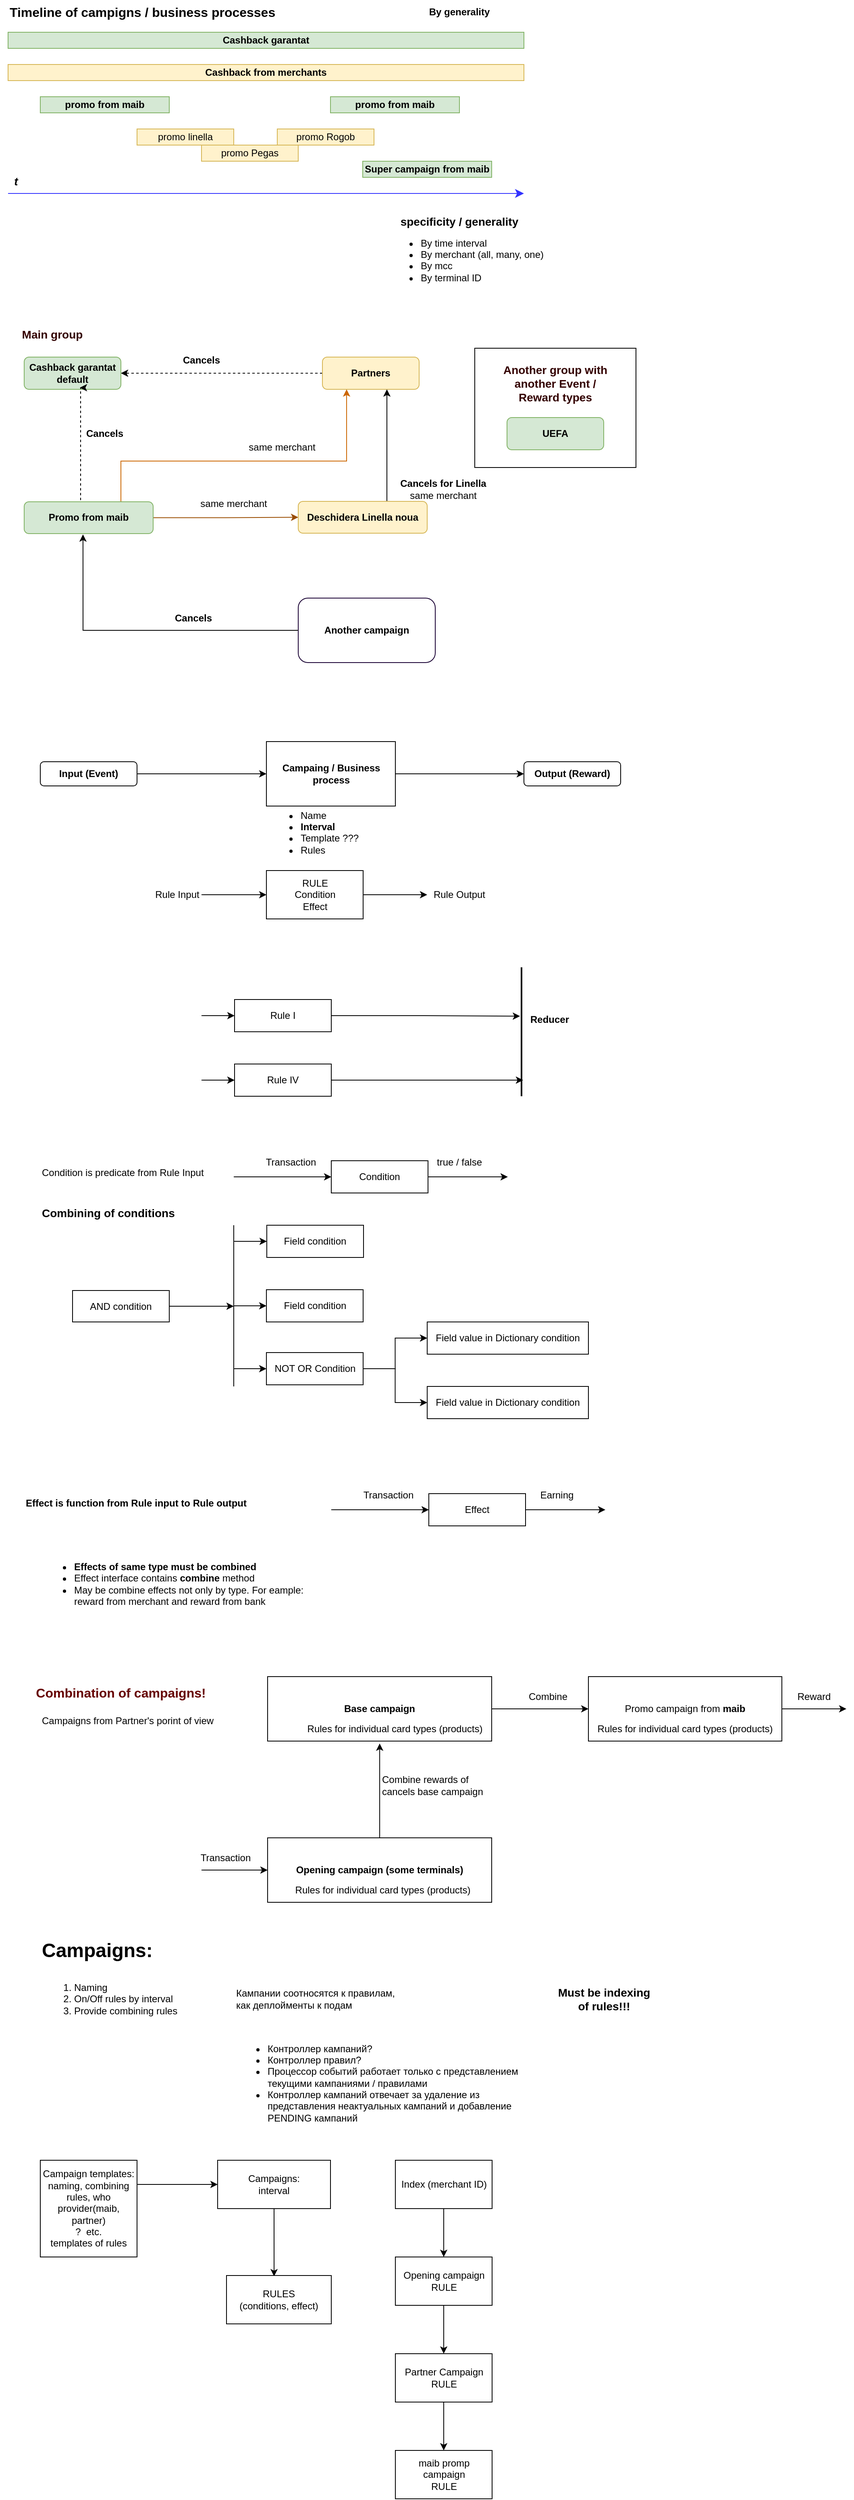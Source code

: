 <mxfile version="21.2.9" type="github">
  <diagram name="Страница 1" id="TAQ5d7j4zBhrqEJKE11E">
    <mxGraphModel dx="1380" dy="807" grid="1" gridSize="10" guides="1" tooltips="1" connect="1" arrows="1" fold="1" page="1" pageScale="1" pageWidth="827" pageHeight="1169" math="0" shadow="0">
      <root>
        <mxCell id="0" />
        <mxCell id="1" parent="0" />
        <mxCell id="bjk2vdLy0Dc0wwWH_pov-1" value="&lt;b&gt;Cashback garantat&lt;/b&gt;" style="rounded=0;whiteSpace=wrap;html=1;fillColor=#d5e8d4;strokeColor=#82b366;" vertex="1" parent="1">
          <mxGeometry x="40" y="80" width="640" height="20" as="geometry" />
        </mxCell>
        <mxCell id="bjk2vdLy0Dc0wwWH_pov-2" value="&lt;b&gt;&lt;font style=&quot;font-size: 16px;&quot;&gt;Timeline of campigns / business processes&lt;/font&gt;&lt;/b&gt;" style="text;html=1;strokeColor=none;fillColor=none;align=left;verticalAlign=middle;whiteSpace=wrap;rounded=0;" vertex="1" parent="1">
          <mxGeometry x="40" y="40" width="340" height="30" as="geometry" />
        </mxCell>
        <mxCell id="bjk2vdLy0Dc0wwWH_pov-3" value="&lt;b&gt;By generality&lt;/b&gt;" style="text;html=1;strokeColor=none;fillColor=none;align=center;verticalAlign=middle;whiteSpace=wrap;rounded=0;" vertex="1" parent="1">
          <mxGeometry x="520" y="40" width="160" height="30" as="geometry" />
        </mxCell>
        <mxCell id="bjk2vdLy0Dc0wwWH_pov-4" value="&lt;b&gt;Cashback from merchants&lt;/b&gt;" style="rounded=0;whiteSpace=wrap;html=1;fillColor=#fff2cc;strokeColor=#d6b656;" vertex="1" parent="1">
          <mxGeometry x="40" y="120" width="640" height="20" as="geometry" />
        </mxCell>
        <mxCell id="bjk2vdLy0Dc0wwWH_pov-5" value="&lt;b&gt;promo from maib&lt;/b&gt;" style="rounded=0;whiteSpace=wrap;html=1;fillColor=#d5e8d4;strokeColor=#82b366;" vertex="1" parent="1">
          <mxGeometry x="80" y="160" width="160" height="20" as="geometry" />
        </mxCell>
        <mxCell id="bjk2vdLy0Dc0wwWH_pov-6" value="&lt;b&gt;promo from maib&lt;/b&gt;" style="rounded=0;whiteSpace=wrap;html=1;fillColor=#d5e8d4;strokeColor=#82b366;" vertex="1" parent="1">
          <mxGeometry x="440" y="160" width="160" height="20" as="geometry" />
        </mxCell>
        <mxCell id="bjk2vdLy0Dc0wwWH_pov-7" value="" style="edgeStyle=elbowEdgeStyle;elbow=horizontal;endArrow=classic;html=1;curved=0;rounded=0;endSize=8;startSize=8;strokeColor=#3333FF;" edge="1" parent="1">
          <mxGeometry width="50" height="50" relative="1" as="geometry">
            <mxPoint x="40" y="280" as="sourcePoint" />
            <mxPoint x="680" y="280" as="targetPoint" />
          </mxGeometry>
        </mxCell>
        <mxCell id="bjk2vdLy0Dc0wwWH_pov-8" value="&lt;b&gt;&lt;i&gt;&lt;font style=&quot;font-size: 14px;&quot;&gt;t&lt;/font&gt;&lt;/i&gt;&lt;/b&gt;" style="text;html=1;strokeColor=none;fillColor=none;align=center;verticalAlign=middle;whiteSpace=wrap;rounded=0;" vertex="1" parent="1">
          <mxGeometry x="40" y="250" width="20" height="30" as="geometry" />
        </mxCell>
        <mxCell id="bjk2vdLy0Dc0wwWH_pov-9" value="promo linella" style="rounded=0;whiteSpace=wrap;html=1;fillColor=#fff2cc;strokeColor=#d6b656;" vertex="1" parent="1">
          <mxGeometry x="200" y="200" width="120" height="20" as="geometry" />
        </mxCell>
        <mxCell id="bjk2vdLy0Dc0wwWH_pov-10" value="promo Pegas" style="rounded=0;whiteSpace=wrap;html=1;fillColor=#fff2cc;strokeColor=#d6b656;" vertex="1" parent="1">
          <mxGeometry x="280" y="220" width="120" height="20" as="geometry" />
        </mxCell>
        <mxCell id="bjk2vdLy0Dc0wwWH_pov-11" value="promo Rogob" style="rounded=0;whiteSpace=wrap;html=1;fillColor=#fff2cc;strokeColor=#d6b656;" vertex="1" parent="1">
          <mxGeometry x="374" y="200" width="120" height="20" as="geometry" />
        </mxCell>
        <mxCell id="bjk2vdLy0Dc0wwWH_pov-12" value="&lt;b&gt;Super campaign from maib&lt;/b&gt;" style="rounded=0;whiteSpace=wrap;html=1;fillColor=#d5e8d4;strokeColor=#82b366;" vertex="1" parent="1">
          <mxGeometry x="480" y="240" width="160" height="20" as="geometry" />
        </mxCell>
        <mxCell id="bjk2vdLy0Dc0wwWH_pov-13" value="&lt;b&gt;&lt;font style=&quot;font-size: 14px;&quot;&gt;specificity / generality&lt;/font&gt;&lt;/b&gt;" style="text;html=1;strokeColor=none;fillColor=none;align=center;verticalAlign=middle;whiteSpace=wrap;rounded=0;" vertex="1" parent="1">
          <mxGeometry x="520" y="300" width="160" height="30" as="geometry" />
        </mxCell>
        <mxCell id="bjk2vdLy0Dc0wwWH_pov-14" value="&lt;ul&gt;&lt;li&gt;By time interval&lt;/li&gt;&lt;li&gt;By merchant (all, many, one)&lt;/li&gt;&lt;li&gt;By mcc&lt;/li&gt;&lt;li&gt;By terminal ID&lt;/li&gt;&lt;/ul&gt;" style="text;strokeColor=none;fillColor=none;html=1;whiteSpace=wrap;verticalAlign=middle;overflow=hidden;" vertex="1" parent="1">
          <mxGeometry x="510" y="320" width="200" height="80" as="geometry" />
        </mxCell>
        <mxCell id="bjk2vdLy0Dc0wwWH_pov-15" value="" style="rounded=0;whiteSpace=wrap;html=1;" vertex="1" parent="1">
          <mxGeometry x="619" y="472" width="200" height="148" as="geometry" />
        </mxCell>
        <mxCell id="bjk2vdLy0Dc0wwWH_pov-16" value="&lt;b&gt;Cashback garantat&lt;br&gt;default&lt;br&gt;&lt;/b&gt;" style="rounded=1;whiteSpace=wrap;html=1;fillColor=#d5e8d4;strokeColor=#82b366;" vertex="1" parent="1">
          <mxGeometry x="60" y="483" width="120" height="40" as="geometry" />
        </mxCell>
        <mxCell id="bjk2vdLy0Dc0wwWH_pov-17" style="edgeStyle=orthogonalEdgeStyle;rounded=0;orthogonalLoop=1;jettySize=auto;html=1;exitX=0;exitY=0.5;exitDx=0;exitDy=0;dashed=1;" edge="1" parent="1" source="bjk2vdLy0Dc0wwWH_pov-18" target="bjk2vdLy0Dc0wwWH_pov-16">
          <mxGeometry relative="1" as="geometry">
            <mxPoint x="380" y="503" as="sourcePoint" />
          </mxGeometry>
        </mxCell>
        <mxCell id="bjk2vdLy0Dc0wwWH_pov-18" value="&lt;b&gt;Partners&lt;/b&gt;" style="rounded=1;whiteSpace=wrap;html=1;fillColor=#fff2cc;strokeColor=#d6b656;" vertex="1" parent="1">
          <mxGeometry x="430" y="483" width="120" height="40" as="geometry" />
        </mxCell>
        <mxCell id="bjk2vdLy0Dc0wwWH_pov-19" value="&lt;b&gt;Cancels&lt;/b&gt;" style="text;html=1;strokeColor=none;fillColor=none;align=center;verticalAlign=middle;whiteSpace=wrap;rounded=0;" vertex="1" parent="1">
          <mxGeometry x="130" y="563" width="60" height="30" as="geometry" />
        </mxCell>
        <mxCell id="bjk2vdLy0Dc0wwWH_pov-20" style="edgeStyle=orthogonalEdgeStyle;rounded=0;orthogonalLoop=1;jettySize=auto;html=1;exitX=0.5;exitY=0;exitDx=0;exitDy=0;entryX=0.575;entryY=0.95;entryDx=0;entryDy=0;entryPerimeter=0;dashed=1;" edge="1" parent="1" source="bjk2vdLy0Dc0wwWH_pov-23" target="bjk2vdLy0Dc0wwWH_pov-16">
          <mxGeometry relative="1" as="geometry">
            <mxPoint x="130" y="532" as="targetPoint" />
            <Array as="points">
              <mxPoint x="130" y="663" />
            </Array>
          </mxGeometry>
        </mxCell>
        <mxCell id="bjk2vdLy0Dc0wwWH_pov-21" style="edgeStyle=orthogonalEdgeStyle;rounded=0;orthogonalLoop=1;jettySize=auto;html=1;entryX=0;entryY=0.5;entryDx=0;entryDy=0;strokeColor=#994C00;" edge="1" parent="1" source="bjk2vdLy0Dc0wwWH_pov-23" target="bjk2vdLy0Dc0wwWH_pov-25">
          <mxGeometry relative="1" as="geometry" />
        </mxCell>
        <mxCell id="bjk2vdLy0Dc0wwWH_pov-22" style="edgeStyle=orthogonalEdgeStyle;rounded=0;orthogonalLoop=1;jettySize=auto;html=1;entryX=0.25;entryY=1;entryDx=0;entryDy=0;strokeColor=#CC6600;" edge="1" parent="1" source="bjk2vdLy0Dc0wwWH_pov-23" target="bjk2vdLy0Dc0wwWH_pov-18">
          <mxGeometry relative="1" as="geometry">
            <Array as="points">
              <mxPoint x="180" y="612" />
              <mxPoint x="460" y="612" />
            </Array>
          </mxGeometry>
        </mxCell>
        <mxCell id="bjk2vdLy0Dc0wwWH_pov-23" value="&lt;b&gt;Promo from maib&lt;/b&gt;" style="rounded=1;whiteSpace=wrap;html=1;fillColor=#d5e8d4;strokeColor=#82b366;" vertex="1" parent="1">
          <mxGeometry x="60" y="662.5" width="160" height="39.5" as="geometry" />
        </mxCell>
        <mxCell id="bjk2vdLy0Dc0wwWH_pov-24" style="edgeStyle=orthogonalEdgeStyle;rounded=0;orthogonalLoop=1;jettySize=auto;html=1;" edge="1" parent="1" source="bjk2vdLy0Dc0wwWH_pov-25" target="bjk2vdLy0Dc0wwWH_pov-18">
          <mxGeometry relative="1" as="geometry">
            <Array as="points">
              <mxPoint x="510" y="582" />
              <mxPoint x="510" y="582" />
            </Array>
          </mxGeometry>
        </mxCell>
        <mxCell id="bjk2vdLy0Dc0wwWH_pov-25" value="&lt;b&gt;Deschidera Linella noua&lt;/b&gt;" style="rounded=1;whiteSpace=wrap;html=1;fillColor=#fff2cc;strokeColor=#d6b656;" vertex="1" parent="1">
          <mxGeometry x="400" y="662" width="160" height="39.5" as="geometry" />
        </mxCell>
        <mxCell id="bjk2vdLy0Dc0wwWH_pov-26" value="&lt;b&gt;Cancels for Linella&lt;/b&gt;&lt;br&gt;same merchant" style="text;html=1;strokeColor=none;fillColor=none;align=center;verticalAlign=middle;whiteSpace=wrap;rounded=0;" vertex="1" parent="1">
          <mxGeometry x="520" y="632" width="120" height="30" as="geometry" />
        </mxCell>
        <mxCell id="bjk2vdLy0Dc0wwWH_pov-27" value="&lt;b&gt;UEFA&lt;/b&gt;" style="rounded=1;whiteSpace=wrap;html=1;fillColor=#d5e8d4;strokeColor=#82b366;" vertex="1" parent="1">
          <mxGeometry x="659" y="558" width="120" height="40" as="geometry" />
        </mxCell>
        <mxCell id="bjk2vdLy0Dc0wwWH_pov-28" value="&lt;font size=&quot;1&quot; color=&quot;#330000&quot;&gt;&lt;b style=&quot;font-size: 14px;&quot;&gt;Another group with another Event / Reward types&lt;/b&gt;&lt;/font&gt;" style="text;html=1;strokeColor=none;fillColor=none;align=center;verticalAlign=middle;whiteSpace=wrap;rounded=0;" vertex="1" parent="1">
          <mxGeometry x="649" y="490" width="140" height="52" as="geometry" />
        </mxCell>
        <mxCell id="bjk2vdLy0Dc0wwWH_pov-29" value="&lt;b&gt;&lt;font style=&quot;font-size: 14px;&quot; color=&quot;#330000&quot;&gt;Main group&lt;/font&gt;&lt;/b&gt;" style="text;html=1;strokeColor=none;fillColor=none;align=center;verticalAlign=middle;whiteSpace=wrap;rounded=0;" vertex="1" parent="1">
          <mxGeometry x="40" y="440" width="110" height="30" as="geometry" />
        </mxCell>
        <mxCell id="bjk2vdLy0Dc0wwWH_pov-30" value="&lt;b&gt;Cancels&lt;/b&gt;" style="text;html=1;strokeColor=none;fillColor=none;align=center;verticalAlign=middle;whiteSpace=wrap;rounded=0;" vertex="1" parent="1">
          <mxGeometry x="250" y="472" width="60" height="30" as="geometry" />
        </mxCell>
        <mxCell id="bjk2vdLy0Dc0wwWH_pov-31" style="edgeStyle=orthogonalEdgeStyle;rounded=0;orthogonalLoop=1;jettySize=auto;html=1;entryX=0.456;entryY=1.025;entryDx=0;entryDy=0;entryPerimeter=0;" edge="1" parent="1" source="bjk2vdLy0Dc0wwWH_pov-32" target="bjk2vdLy0Dc0wwWH_pov-23">
          <mxGeometry relative="1" as="geometry" />
        </mxCell>
        <mxCell id="bjk2vdLy0Dc0wwWH_pov-32" value="&lt;b&gt;Another campaign&lt;/b&gt;" style="rounded=1;whiteSpace=wrap;html=1;strokeColor=#190033;" vertex="1" parent="1">
          <mxGeometry x="400" y="782" width="170" height="80" as="geometry" />
        </mxCell>
        <mxCell id="bjk2vdLy0Dc0wwWH_pov-33" value="same merchant" style="text;html=1;strokeColor=none;fillColor=none;align=center;verticalAlign=middle;whiteSpace=wrap;rounded=0;" vertex="1" parent="1">
          <mxGeometry x="240" y="650" width="160" height="30" as="geometry" />
        </mxCell>
        <mxCell id="bjk2vdLy0Dc0wwWH_pov-34" value="&lt;b&gt;Cancels&lt;/b&gt;" style="text;html=1;strokeColor=none;fillColor=none;align=center;verticalAlign=middle;whiteSpace=wrap;rounded=0;" vertex="1" parent="1">
          <mxGeometry x="240" y="792" width="60" height="30" as="geometry" />
        </mxCell>
        <mxCell id="bjk2vdLy0Dc0wwWH_pov-35" value="same merchant" style="text;html=1;strokeColor=none;fillColor=none;align=center;verticalAlign=middle;whiteSpace=wrap;rounded=0;" vertex="1" parent="1">
          <mxGeometry x="300" y="580" width="160" height="30" as="geometry" />
        </mxCell>
        <mxCell id="bjk2vdLy0Dc0wwWH_pov-36" style="edgeStyle=orthogonalEdgeStyle;rounded=0;orthogonalLoop=1;jettySize=auto;html=1;entryX=0;entryY=0.5;entryDx=0;entryDy=0;" edge="1" parent="1" source="bjk2vdLy0Dc0wwWH_pov-37" target="bjk2vdLy0Dc0wwWH_pov-40">
          <mxGeometry relative="1" as="geometry" />
        </mxCell>
        <mxCell id="bjk2vdLy0Dc0wwWH_pov-37" value="&lt;b&gt;Campaing / Business process&lt;/b&gt;" style="rounded=0;whiteSpace=wrap;html=1;" vertex="1" parent="1">
          <mxGeometry x="360.5" y="960" width="160" height="80" as="geometry" />
        </mxCell>
        <mxCell id="bjk2vdLy0Dc0wwWH_pov-38" style="edgeStyle=orthogonalEdgeStyle;rounded=0;orthogonalLoop=1;jettySize=auto;html=1;entryX=0;entryY=0.5;entryDx=0;entryDy=0;" edge="1" parent="1" source="bjk2vdLy0Dc0wwWH_pov-39" target="bjk2vdLy0Dc0wwWH_pov-37">
          <mxGeometry relative="1" as="geometry" />
        </mxCell>
        <mxCell id="bjk2vdLy0Dc0wwWH_pov-39" value="&lt;b&gt;Input (Event)&lt;/b&gt;" style="rounded=1;whiteSpace=wrap;html=1;" vertex="1" parent="1">
          <mxGeometry x="80" y="985" width="120" height="30" as="geometry" />
        </mxCell>
        <mxCell id="bjk2vdLy0Dc0wwWH_pov-40" value="&lt;b&gt;Output (Reward)&lt;/b&gt;" style="rounded=1;whiteSpace=wrap;html=1;" vertex="1" parent="1">
          <mxGeometry x="680" y="985" width="120" height="30" as="geometry" />
        </mxCell>
        <mxCell id="bjk2vdLy0Dc0wwWH_pov-41" value="&lt;ul&gt;&lt;li&gt;Name&lt;/li&gt;&lt;li&gt;&lt;b&gt;Interval&lt;/b&gt;&lt;/li&gt;&lt;li&gt;Template ???&lt;/li&gt;&lt;li&gt;Rules&lt;/li&gt;&lt;/ul&gt;" style="text;strokeColor=none;fillColor=none;html=1;whiteSpace=wrap;verticalAlign=middle;overflow=hidden;" vertex="1" parent="1">
          <mxGeometry x="361" y="1030" width="159.5" height="80" as="geometry" />
        </mxCell>
        <mxCell id="bjk2vdLy0Dc0wwWH_pov-42" style="edgeStyle=orthogonalEdgeStyle;rounded=0;orthogonalLoop=1;jettySize=auto;html=1;entryX=0;entryY=0.5;entryDx=0;entryDy=0;" edge="1" parent="1" source="bjk2vdLy0Dc0wwWH_pov-43" target="bjk2vdLy0Dc0wwWH_pov-46">
          <mxGeometry relative="1" as="geometry" />
        </mxCell>
        <mxCell id="bjk2vdLy0Dc0wwWH_pov-43" value="RULE&lt;br&gt;Condition&lt;br&gt;Effect" style="rounded=0;whiteSpace=wrap;html=1;" vertex="1" parent="1">
          <mxGeometry x="360.5" y="1120" width="120" height="60" as="geometry" />
        </mxCell>
        <mxCell id="bjk2vdLy0Dc0wwWH_pov-44" style="edgeStyle=orthogonalEdgeStyle;rounded=0;orthogonalLoop=1;jettySize=auto;html=1;entryX=0;entryY=0.5;entryDx=0;entryDy=0;" edge="1" parent="1" source="bjk2vdLy0Dc0wwWH_pov-45" target="bjk2vdLy0Dc0wwWH_pov-43">
          <mxGeometry relative="1" as="geometry" />
        </mxCell>
        <mxCell id="bjk2vdLy0Dc0wwWH_pov-45" value="Rule Input" style="text;html=1;strokeColor=none;fillColor=none;align=center;verticalAlign=middle;whiteSpace=wrap;rounded=0;" vertex="1" parent="1">
          <mxGeometry x="220" y="1135" width="60" height="30" as="geometry" />
        </mxCell>
        <mxCell id="bjk2vdLy0Dc0wwWH_pov-46" value="Rule Output" style="text;html=1;strokeColor=none;fillColor=none;align=center;verticalAlign=middle;whiteSpace=wrap;rounded=0;" vertex="1" parent="1">
          <mxGeometry x="560" y="1135" width="80" height="30" as="geometry" />
        </mxCell>
        <mxCell id="bjk2vdLy0Dc0wwWH_pov-49" value="" style="edgeStyle=orthogonalEdgeStyle;rounded=0;orthogonalLoop=1;jettySize=auto;html=1;startArrow=classic;startFill=1;endArrow=none;endFill=0;" edge="1" parent="1" source="bjk2vdLy0Dc0wwWH_pov-51">
          <mxGeometry relative="1" as="geometry">
            <mxPoint x="280" y="1300" as="targetPoint" />
          </mxGeometry>
        </mxCell>
        <mxCell id="bjk2vdLy0Dc0wwWH_pov-50" style="edgeStyle=orthogonalEdgeStyle;rounded=0;orthogonalLoop=1;jettySize=auto;html=1;entryX=0.379;entryY=0.686;entryDx=0;entryDy=0;entryPerimeter=0;" edge="1" parent="1" source="bjk2vdLy0Dc0wwWH_pov-51" target="bjk2vdLy0Dc0wwWH_pov-82">
          <mxGeometry relative="1" as="geometry" />
        </mxCell>
        <mxCell id="bjk2vdLy0Dc0wwWH_pov-51" value="Rule I" style="rounded=0;whiteSpace=wrap;html=1;" vertex="1" parent="1">
          <mxGeometry x="321" y="1280" width="120" height="40" as="geometry" />
        </mxCell>
        <mxCell id="bjk2vdLy0Dc0wwWH_pov-52" style="edgeStyle=orthogonalEdgeStyle;rounded=0;orthogonalLoop=1;jettySize=auto;html=1;startArrow=classic;startFill=1;endArrow=none;endFill=0;" edge="1" parent="1" source="bjk2vdLy0Dc0wwWH_pov-54">
          <mxGeometry relative="1" as="geometry">
            <mxPoint x="280" y="1380" as="targetPoint" />
          </mxGeometry>
        </mxCell>
        <mxCell id="bjk2vdLy0Dc0wwWH_pov-53" style="edgeStyle=orthogonalEdgeStyle;rounded=0;orthogonalLoop=1;jettySize=auto;html=1;entryX=0.875;entryY=0.3;entryDx=0;entryDy=0;entryPerimeter=0;" edge="1" parent="1" source="bjk2vdLy0Dc0wwWH_pov-54" target="bjk2vdLy0Dc0wwWH_pov-82">
          <mxGeometry relative="1" as="geometry" />
        </mxCell>
        <mxCell id="bjk2vdLy0Dc0wwWH_pov-54" value="Rule IV" style="rounded=0;whiteSpace=wrap;html=1;" vertex="1" parent="1">
          <mxGeometry x="321" y="1360" width="120" height="40" as="geometry" />
        </mxCell>
        <mxCell id="bjk2vdLy0Dc0wwWH_pov-55" style="edgeStyle=orthogonalEdgeStyle;rounded=0;orthogonalLoop=1;jettySize=auto;html=1;" edge="1" parent="1" source="bjk2vdLy0Dc0wwWH_pov-56">
          <mxGeometry relative="1" as="geometry">
            <mxPoint x="320" y="1660.5" as="targetPoint" />
          </mxGeometry>
        </mxCell>
        <mxCell id="bjk2vdLy0Dc0wwWH_pov-56" value="AND condition" style="rounded=0;whiteSpace=wrap;html=1;" vertex="1" parent="1">
          <mxGeometry x="120" y="1641" width="120" height="39" as="geometry" />
        </mxCell>
        <mxCell id="bjk2vdLy0Dc0wwWH_pov-57" value="&lt;b&gt;&lt;font style=&quot;font-size: 14px;&quot;&gt;Combining of conditions&lt;/font&gt;&lt;/b&gt;" style="text;html=1;strokeColor=none;fillColor=none;align=left;verticalAlign=middle;whiteSpace=wrap;rounded=0;" vertex="1" parent="1">
          <mxGeometry x="80" y="1530" width="170" height="30" as="geometry" />
        </mxCell>
        <mxCell id="bjk2vdLy0Dc0wwWH_pov-58" style="edgeStyle=orthogonalEdgeStyle;rounded=0;orthogonalLoop=1;jettySize=auto;html=1;startArrow=classic;startFill=1;endArrow=none;endFill=0;" edge="1" parent="1" source="bjk2vdLy0Dc0wwWH_pov-59">
          <mxGeometry relative="1" as="geometry">
            <mxPoint x="320" y="1580" as="targetPoint" />
          </mxGeometry>
        </mxCell>
        <mxCell id="bjk2vdLy0Dc0wwWH_pov-59" value="Field condition" style="rounded=0;whiteSpace=wrap;html=1;" vertex="1" parent="1">
          <mxGeometry x="361" y="1560" width="120" height="40" as="geometry" />
        </mxCell>
        <mxCell id="bjk2vdLy0Dc0wwWH_pov-60" style="edgeStyle=orthogonalEdgeStyle;rounded=0;orthogonalLoop=1;jettySize=auto;html=1;startArrow=classic;startFill=1;endArrow=none;endFill=0;" edge="1" parent="1" source="bjk2vdLy0Dc0wwWH_pov-61">
          <mxGeometry relative="1" as="geometry">
            <mxPoint x="320" y="1660" as="targetPoint" />
          </mxGeometry>
        </mxCell>
        <mxCell id="bjk2vdLy0Dc0wwWH_pov-61" value="Field condition" style="rounded=0;whiteSpace=wrap;html=1;" vertex="1" parent="1">
          <mxGeometry x="360.5" y="1640" width="120" height="40" as="geometry" />
        </mxCell>
        <mxCell id="bjk2vdLy0Dc0wwWH_pov-62" style="edgeStyle=orthogonalEdgeStyle;rounded=0;orthogonalLoop=1;jettySize=auto;html=1;startArrow=classic;startFill=1;endArrow=none;endFill=0;" edge="1" parent="1" source="bjk2vdLy0Dc0wwWH_pov-65">
          <mxGeometry relative="1" as="geometry">
            <mxPoint x="320" y="1738" as="targetPoint" />
          </mxGeometry>
        </mxCell>
        <mxCell id="bjk2vdLy0Dc0wwWH_pov-63" style="edgeStyle=orthogonalEdgeStyle;rounded=0;orthogonalLoop=1;jettySize=auto;html=1;entryX=0;entryY=0.5;entryDx=0;entryDy=0;" edge="1" parent="1" source="bjk2vdLy0Dc0wwWH_pov-65" target="bjk2vdLy0Dc0wwWH_pov-67">
          <mxGeometry relative="1" as="geometry" />
        </mxCell>
        <mxCell id="bjk2vdLy0Dc0wwWH_pov-64" style="edgeStyle=orthogonalEdgeStyle;rounded=0;orthogonalLoop=1;jettySize=auto;html=1;entryX=0;entryY=0.5;entryDx=0;entryDy=0;" edge="1" parent="1" source="bjk2vdLy0Dc0wwWH_pov-65" target="bjk2vdLy0Dc0wwWH_pov-68">
          <mxGeometry relative="1" as="geometry" />
        </mxCell>
        <mxCell id="bjk2vdLy0Dc0wwWH_pov-65" value="NOT OR Condition" style="rounded=0;whiteSpace=wrap;html=1;" vertex="1" parent="1">
          <mxGeometry x="360.5" y="1718" width="120" height="40" as="geometry" />
        </mxCell>
        <mxCell id="bjk2vdLy0Dc0wwWH_pov-66" value="" style="endArrow=none;html=1;rounded=0;" edge="1" parent="1">
          <mxGeometry width="50" height="50" relative="1" as="geometry">
            <mxPoint x="320" y="1760" as="sourcePoint" />
            <mxPoint x="320" y="1560" as="targetPoint" />
          </mxGeometry>
        </mxCell>
        <mxCell id="bjk2vdLy0Dc0wwWH_pov-67" value="Field value in Dictionary condition" style="rounded=0;whiteSpace=wrap;html=1;" vertex="1" parent="1">
          <mxGeometry x="560" y="1680" width="200" height="40" as="geometry" />
        </mxCell>
        <mxCell id="bjk2vdLy0Dc0wwWH_pov-68" value="Field value in Dictionary condition" style="rounded=0;whiteSpace=wrap;html=1;" vertex="1" parent="1">
          <mxGeometry x="560" y="1760" width="200" height="40" as="geometry" />
        </mxCell>
        <mxCell id="bjk2vdLy0Dc0wwWH_pov-69" value="Condition is predicate from Rule Input" style="text;html=1;strokeColor=none;fillColor=none;align=left;verticalAlign=middle;whiteSpace=wrap;rounded=0;" vertex="1" parent="1">
          <mxGeometry x="80" y="1480" width="230" height="30" as="geometry" />
        </mxCell>
        <mxCell id="bjk2vdLy0Dc0wwWH_pov-70" style="edgeStyle=orthogonalEdgeStyle;rounded=0;orthogonalLoop=1;jettySize=auto;html=1;" edge="1" parent="1" source="bjk2vdLy0Dc0wwWH_pov-72">
          <mxGeometry relative="1" as="geometry">
            <mxPoint x="660" y="1500" as="targetPoint" />
          </mxGeometry>
        </mxCell>
        <mxCell id="bjk2vdLy0Dc0wwWH_pov-71" style="edgeStyle=orthogonalEdgeStyle;rounded=0;orthogonalLoop=1;jettySize=auto;html=1;startArrow=classic;startFill=1;endArrow=none;endFill=0;" edge="1" parent="1" source="bjk2vdLy0Dc0wwWH_pov-72">
          <mxGeometry relative="1" as="geometry">
            <mxPoint x="320" y="1500" as="targetPoint" />
          </mxGeometry>
        </mxCell>
        <mxCell id="bjk2vdLy0Dc0wwWH_pov-72" value="Condition" style="rounded=0;whiteSpace=wrap;html=1;" vertex="1" parent="1">
          <mxGeometry x="441" y="1480" width="120" height="40" as="geometry" />
        </mxCell>
        <mxCell id="bjk2vdLy0Dc0wwWH_pov-73" value="true / false" style="text;html=1;strokeColor=none;fillColor=none;align=center;verticalAlign=middle;whiteSpace=wrap;rounded=0;" vertex="1" parent="1">
          <mxGeometry x="570" y="1467" width="60" height="30" as="geometry" />
        </mxCell>
        <mxCell id="bjk2vdLy0Dc0wwWH_pov-74" value="Transaction" style="text;html=1;strokeColor=none;fillColor=none;align=center;verticalAlign=middle;whiteSpace=wrap;rounded=0;" vertex="1" parent="1">
          <mxGeometry x="361" y="1467" width="60" height="30" as="geometry" />
        </mxCell>
        <mxCell id="bjk2vdLy0Dc0wwWH_pov-75" value="&lt;b&gt;Effect is function from Rule input to Rule output&lt;/b&gt;" style="text;html=1;strokeColor=none;fillColor=none;align=left;verticalAlign=middle;whiteSpace=wrap;rounded=0;" vertex="1" parent="1">
          <mxGeometry x="60" y="1890" width="290" height="30" as="geometry" />
        </mxCell>
        <mxCell id="bjk2vdLy0Dc0wwWH_pov-76" style="edgeStyle=orthogonalEdgeStyle;rounded=0;orthogonalLoop=1;jettySize=auto;html=1;" edge="1" parent="1" source="bjk2vdLy0Dc0wwWH_pov-78">
          <mxGeometry relative="1" as="geometry">
            <mxPoint x="781" y="1913" as="targetPoint" />
          </mxGeometry>
        </mxCell>
        <mxCell id="bjk2vdLy0Dc0wwWH_pov-77" style="edgeStyle=orthogonalEdgeStyle;rounded=0;orthogonalLoop=1;jettySize=auto;html=1;startArrow=classic;startFill=1;endArrow=none;endFill=0;" edge="1" parent="1" source="bjk2vdLy0Dc0wwWH_pov-78">
          <mxGeometry relative="1" as="geometry">
            <mxPoint x="441" y="1913" as="targetPoint" />
          </mxGeometry>
        </mxCell>
        <mxCell id="bjk2vdLy0Dc0wwWH_pov-78" value="Effect" style="rounded=0;whiteSpace=wrap;html=1;" vertex="1" parent="1">
          <mxGeometry x="562" y="1893" width="120" height="40" as="geometry" />
        </mxCell>
        <mxCell id="bjk2vdLy0Dc0wwWH_pov-79" value="Earning" style="text;html=1;strokeColor=none;fillColor=none;align=center;verticalAlign=middle;whiteSpace=wrap;rounded=0;" vertex="1" parent="1">
          <mxGeometry x="691" y="1880" width="60" height="30" as="geometry" />
        </mxCell>
        <mxCell id="bjk2vdLy0Dc0wwWH_pov-80" value="Transaction" style="text;html=1;strokeColor=none;fillColor=none;align=center;verticalAlign=middle;whiteSpace=wrap;rounded=0;" vertex="1" parent="1">
          <mxGeometry x="482" y="1880" width="60" height="30" as="geometry" />
        </mxCell>
        <mxCell id="bjk2vdLy0Dc0wwWH_pov-81" value="&lt;ul&gt;&lt;li&gt;&lt;b style=&quot;border-color: var(--border-color); text-align: center;&quot;&gt;Effects of same type must be combined&lt;/b&gt;&lt;br&gt;&lt;/li&gt;&lt;li&gt;Effect interface contains &lt;b&gt;combine &lt;/b&gt;method&lt;/li&gt;&lt;li&gt;May be combine effects not only by type. For eample:&amp;nbsp;&lt;br&gt;reward from merchant and reward from bank&lt;/li&gt;&lt;/ul&gt;" style="text;strokeColor=none;fillColor=none;html=1;whiteSpace=wrap;verticalAlign=middle;overflow=hidden;" vertex="1" parent="1">
          <mxGeometry x="80" y="1960" width="400" height="90" as="geometry" />
        </mxCell>
        <mxCell id="bjk2vdLy0Dc0wwWH_pov-82" value="" style="line;strokeWidth=2;direction=south;html=1;" vertex="1" parent="1">
          <mxGeometry x="672" y="1240" width="10" height="160" as="geometry" />
        </mxCell>
        <mxCell id="bjk2vdLy0Dc0wwWH_pov-83" value="&lt;b&gt;Reducer&lt;/b&gt;" style="text;html=1;strokeColor=none;fillColor=none;align=center;verticalAlign=middle;whiteSpace=wrap;rounded=0;" vertex="1" parent="1">
          <mxGeometry x="682" y="1290" width="60" height="30" as="geometry" />
        </mxCell>
        <mxCell id="bjk2vdLy0Dc0wwWH_pov-84" value="&lt;b&gt;&lt;font color=&quot;#660000&quot; style=&quot;font-size: 16px;&quot;&gt;Combination of campaigns!&lt;/font&gt;&lt;/b&gt;" style="text;html=1;strokeColor=none;fillColor=none;align=center;verticalAlign=middle;whiteSpace=wrap;rounded=0;" vertex="1" parent="1">
          <mxGeometry x="40" y="2120" width="280" height="40" as="geometry" />
        </mxCell>
        <mxCell id="bjk2vdLy0Dc0wwWH_pov-85" value="Campaigns from Partner&#39;s porint of view" style="text;html=1;strokeColor=none;fillColor=none;align=left;verticalAlign=middle;whiteSpace=wrap;rounded=0;" vertex="1" parent="1">
          <mxGeometry x="80" y="2160" width="230" height="30" as="geometry" />
        </mxCell>
        <mxCell id="bjk2vdLy0Dc0wwWH_pov-96" style="edgeStyle=orthogonalEdgeStyle;rounded=0;orthogonalLoop=1;jettySize=auto;html=1;entryX=0;entryY=0.5;entryDx=0;entryDy=0;" edge="1" parent="1" source="bjk2vdLy0Dc0wwWH_pov-86" target="bjk2vdLy0Dc0wwWH_pov-94">
          <mxGeometry relative="1" as="geometry" />
        </mxCell>
        <mxCell id="bjk2vdLy0Dc0wwWH_pov-86" value="&lt;b&gt;Base campaign&lt;/b&gt;" style="rounded=0;whiteSpace=wrap;html=1;" vertex="1" parent="1">
          <mxGeometry x="362" y="2120" width="278" height="80" as="geometry" />
        </mxCell>
        <mxCell id="bjk2vdLy0Dc0wwWH_pov-87" value="Rules for individual card types (products)" style="text;html=1;strokeColor=none;fillColor=none;align=center;verticalAlign=middle;whiteSpace=wrap;rounded=0;" vertex="1" parent="1">
          <mxGeometry x="400" y="2170" width="240" height="30" as="geometry" />
        </mxCell>
        <mxCell id="bjk2vdLy0Dc0wwWH_pov-90" style="edgeStyle=orthogonalEdgeStyle;rounded=0;orthogonalLoop=1;jettySize=auto;html=1;entryX=0.421;entryY=1.1;entryDx=0;entryDy=0;entryPerimeter=0;" edge="1" parent="1" source="bjk2vdLy0Dc0wwWH_pov-88" target="bjk2vdLy0Dc0wwWH_pov-87">
          <mxGeometry relative="1" as="geometry" />
        </mxCell>
        <mxCell id="bjk2vdLy0Dc0wwWH_pov-92" style="edgeStyle=orthogonalEdgeStyle;rounded=0;orthogonalLoop=1;jettySize=auto;html=1;startArrow=classic;startFill=1;endArrow=none;endFill=0;" edge="1" parent="1" source="bjk2vdLy0Dc0wwWH_pov-88">
          <mxGeometry relative="1" as="geometry">
            <mxPoint x="280" y="2360" as="targetPoint" />
          </mxGeometry>
        </mxCell>
        <mxCell id="bjk2vdLy0Dc0wwWH_pov-88" value="&lt;b&gt;Opening campaign (some terminals)&lt;/b&gt;" style="rounded=0;whiteSpace=wrap;html=1;" vertex="1" parent="1">
          <mxGeometry x="362" y="2320" width="278" height="80" as="geometry" />
        </mxCell>
        <mxCell id="bjk2vdLy0Dc0wwWH_pov-89" value="Rules for individual card types (products)" style="text;html=1;strokeColor=none;fillColor=none;align=center;verticalAlign=middle;whiteSpace=wrap;rounded=0;" vertex="1" parent="1">
          <mxGeometry x="370" y="2370" width="270" height="30" as="geometry" />
        </mxCell>
        <mxCell id="bjk2vdLy0Dc0wwWH_pov-91" value="Combine rewards of cancels base campaign" style="text;html=1;strokeColor=none;fillColor=none;align=left;verticalAlign=middle;whiteSpace=wrap;rounded=0;" vertex="1" parent="1">
          <mxGeometry x="502" y="2240" width="138" height="30" as="geometry" />
        </mxCell>
        <mxCell id="bjk2vdLy0Dc0wwWH_pov-93" value="Transaction" style="text;html=1;strokeColor=none;fillColor=none;align=center;verticalAlign=middle;whiteSpace=wrap;rounded=0;" vertex="1" parent="1">
          <mxGeometry x="280" y="2330" width="60" height="30" as="geometry" />
        </mxCell>
        <mxCell id="bjk2vdLy0Dc0wwWH_pov-98" style="edgeStyle=orthogonalEdgeStyle;rounded=0;orthogonalLoop=1;jettySize=auto;html=1;" edge="1" parent="1" source="bjk2vdLy0Dc0wwWH_pov-94">
          <mxGeometry relative="1" as="geometry">
            <mxPoint x="1080" y="2160" as="targetPoint" />
          </mxGeometry>
        </mxCell>
        <mxCell id="bjk2vdLy0Dc0wwWH_pov-94" value="Promo campaign from &lt;b&gt;maib&lt;/b&gt;" style="rounded=0;whiteSpace=wrap;html=1;" vertex="1" parent="1">
          <mxGeometry x="760" y="2120" width="240" height="80" as="geometry" />
        </mxCell>
        <mxCell id="bjk2vdLy0Dc0wwWH_pov-95" value="Rules for individual card types (products)" style="text;html=1;strokeColor=none;fillColor=none;align=center;verticalAlign=middle;whiteSpace=wrap;rounded=0;" vertex="1" parent="1">
          <mxGeometry x="760" y="2170" width="240" height="30" as="geometry" />
        </mxCell>
        <mxCell id="bjk2vdLy0Dc0wwWH_pov-97" value="Combine" style="text;html=1;strokeColor=none;fillColor=none;align=center;verticalAlign=middle;whiteSpace=wrap;rounded=0;" vertex="1" parent="1">
          <mxGeometry x="680" y="2130" width="60" height="30" as="geometry" />
        </mxCell>
        <mxCell id="bjk2vdLy0Dc0wwWH_pov-99" value="Reward" style="text;html=1;strokeColor=none;fillColor=none;align=center;verticalAlign=middle;whiteSpace=wrap;rounded=0;" vertex="1" parent="1">
          <mxGeometry x="1010" y="2130" width="60" height="30" as="geometry" />
        </mxCell>
        <mxCell id="bjk2vdLy0Dc0wwWH_pov-101" value="&lt;ol&gt;&lt;li&gt;Naming&lt;/li&gt;&lt;li&gt;On/Off rules by interval&lt;/li&gt;&lt;li&gt;Provide combining rules&lt;/li&gt;&lt;/ol&gt;" style="text;strokeColor=none;fillColor=none;html=1;whiteSpace=wrap;verticalAlign=middle;overflow=hidden;" vertex="1" parent="1">
          <mxGeometry x="80" y="2480" width="240" height="80" as="geometry" />
        </mxCell>
        <mxCell id="bjk2vdLy0Dc0wwWH_pov-102" value="Campaigns:" style="text;strokeColor=none;fillColor=none;html=1;fontSize=24;fontStyle=1;verticalAlign=middle;align=left;" vertex="1" parent="1">
          <mxGeometry x="80" y="2440" width="100" height="40" as="geometry" />
        </mxCell>
        <mxCell id="bjk2vdLy0Dc0wwWH_pov-103" value="&lt;div style=&quot;text-align: justify;&quot;&gt;&lt;span style=&quot;background-color: initial;&quot;&gt;Кампании соотносятся к правилам, как деплойменты к подам&lt;/span&gt;&lt;/div&gt;" style="text;html=1;strokeColor=none;fillColor=none;align=left;verticalAlign=middle;whiteSpace=wrap;rounded=0;" vertex="1" parent="1">
          <mxGeometry x="321" y="2480" width="199" height="80" as="geometry" />
        </mxCell>
        <mxCell id="bjk2vdLy0Dc0wwWH_pov-104" value="&lt;ul&gt;&lt;li&gt;Контроллер кампаний?&lt;/li&gt;&lt;li&gt;Контроллер правил?&lt;/li&gt;&lt;li&gt;Процессор событий работает только с представлением текущими кампаниями / правилами&lt;/li&gt;&lt;li&gt;Контроллер кампаний отвечает за удаление из представления неактуальных кампаний и добавление PENDING кампаний&lt;/li&gt;&lt;/ul&gt;" style="text;strokeColor=none;fillColor=none;html=1;whiteSpace=wrap;verticalAlign=middle;overflow=hidden;" vertex="1" parent="1">
          <mxGeometry x="320" y="2560" width="360" height="120" as="geometry" />
        </mxCell>
        <mxCell id="bjk2vdLy0Dc0wwWH_pov-105" value="&lt;b&gt;&lt;font style=&quot;font-size: 14px;&quot;&gt;Must be indexing of rules!!!&lt;/font&gt;&lt;/b&gt;" style="text;html=1;strokeColor=none;fillColor=none;align=center;verticalAlign=middle;whiteSpace=wrap;rounded=0;" vertex="1" parent="1">
          <mxGeometry x="719" y="2480" width="121" height="80" as="geometry" />
        </mxCell>
        <mxCell id="bjk2vdLy0Dc0wwWH_pov-108" style="edgeStyle=orthogonalEdgeStyle;rounded=0;orthogonalLoop=1;jettySize=auto;html=1;entryX=0;entryY=0.5;entryDx=0;entryDy=0;" edge="1" parent="1" source="bjk2vdLy0Dc0wwWH_pov-106" target="bjk2vdLy0Dc0wwWH_pov-107">
          <mxGeometry relative="1" as="geometry">
            <Array as="points">
              <mxPoint x="220" y="2750" />
              <mxPoint x="220" y="2750" />
            </Array>
          </mxGeometry>
        </mxCell>
        <mxCell id="bjk2vdLy0Dc0wwWH_pov-106" value="Campaign templates:&lt;br&gt;naming, combining rules, who provider(maib, partner)&lt;br&gt;?&amp;nbsp; etc.&lt;br&gt;templates of rules" style="rounded=0;whiteSpace=wrap;html=1;" vertex="1" parent="1">
          <mxGeometry x="80" y="2720" width="120" height="120" as="geometry" />
        </mxCell>
        <mxCell id="bjk2vdLy0Dc0wwWH_pov-112" style="edgeStyle=orthogonalEdgeStyle;rounded=0;orthogonalLoop=1;jettySize=auto;html=1;entryX=0.454;entryY=0.017;entryDx=0;entryDy=0;entryPerimeter=0;" edge="1" parent="1" source="bjk2vdLy0Dc0wwWH_pov-107" target="bjk2vdLy0Dc0wwWH_pov-109">
          <mxGeometry relative="1" as="geometry">
            <Array as="points">
              <mxPoint x="370" y="2810" />
            </Array>
          </mxGeometry>
        </mxCell>
        <mxCell id="bjk2vdLy0Dc0wwWH_pov-107" value="Campaigns:&lt;br&gt;interval" style="rounded=0;whiteSpace=wrap;html=1;" vertex="1" parent="1">
          <mxGeometry x="300" y="2720" width="140" height="60" as="geometry" />
        </mxCell>
        <mxCell id="bjk2vdLy0Dc0wwWH_pov-109" value="RULES&lt;br&gt;(conditions, effect)" style="rounded=0;whiteSpace=wrap;html=1;" vertex="1" parent="1">
          <mxGeometry x="311" y="2863" width="130" height="60" as="geometry" />
        </mxCell>
        <mxCell id="bjk2vdLy0Dc0wwWH_pov-118" style="edgeStyle=orthogonalEdgeStyle;rounded=0;orthogonalLoop=1;jettySize=auto;html=1;entryX=0.5;entryY=0;entryDx=0;entryDy=0;" edge="1" parent="1" source="bjk2vdLy0Dc0wwWH_pov-113" target="bjk2vdLy0Dc0wwWH_pov-115">
          <mxGeometry relative="1" as="geometry" />
        </mxCell>
        <mxCell id="bjk2vdLy0Dc0wwWH_pov-113" value="Index (merchant ID)" style="rounded=0;whiteSpace=wrap;html=1;" vertex="1" parent="1">
          <mxGeometry x="520.5" y="2720" width="120" height="60" as="geometry" />
        </mxCell>
        <mxCell id="bjk2vdLy0Dc0wwWH_pov-119" style="edgeStyle=orthogonalEdgeStyle;rounded=0;orthogonalLoop=1;jettySize=auto;html=1;entryX=0.5;entryY=0;entryDx=0;entryDy=0;" edge="1" parent="1" source="bjk2vdLy0Dc0wwWH_pov-115" target="bjk2vdLy0Dc0wwWH_pov-116">
          <mxGeometry relative="1" as="geometry" />
        </mxCell>
        <mxCell id="bjk2vdLy0Dc0wwWH_pov-115" value="Opening campaign&lt;br&gt;RULE" style="rounded=0;whiteSpace=wrap;html=1;" vertex="1" parent="1">
          <mxGeometry x="520.5" y="2840" width="120" height="60" as="geometry" />
        </mxCell>
        <mxCell id="bjk2vdLy0Dc0wwWH_pov-120" style="edgeStyle=orthogonalEdgeStyle;rounded=0;orthogonalLoop=1;jettySize=auto;html=1;entryX=0.5;entryY=0;entryDx=0;entryDy=0;" edge="1" parent="1" source="bjk2vdLy0Dc0wwWH_pov-116" target="bjk2vdLy0Dc0wwWH_pov-117">
          <mxGeometry relative="1" as="geometry" />
        </mxCell>
        <mxCell id="bjk2vdLy0Dc0wwWH_pov-116" value="Partner Campaign&lt;br&gt;RULE" style="rounded=0;whiteSpace=wrap;html=1;" vertex="1" parent="1">
          <mxGeometry x="520.5" y="2960" width="120" height="60" as="geometry" />
        </mxCell>
        <mxCell id="bjk2vdLy0Dc0wwWH_pov-117" value="maib promp campaign&lt;br&gt;RULE" style="rounded=0;whiteSpace=wrap;html=1;" vertex="1" parent="1">
          <mxGeometry x="520.5" y="3080" width="120" height="60" as="geometry" />
        </mxCell>
      </root>
    </mxGraphModel>
  </diagram>
</mxfile>
